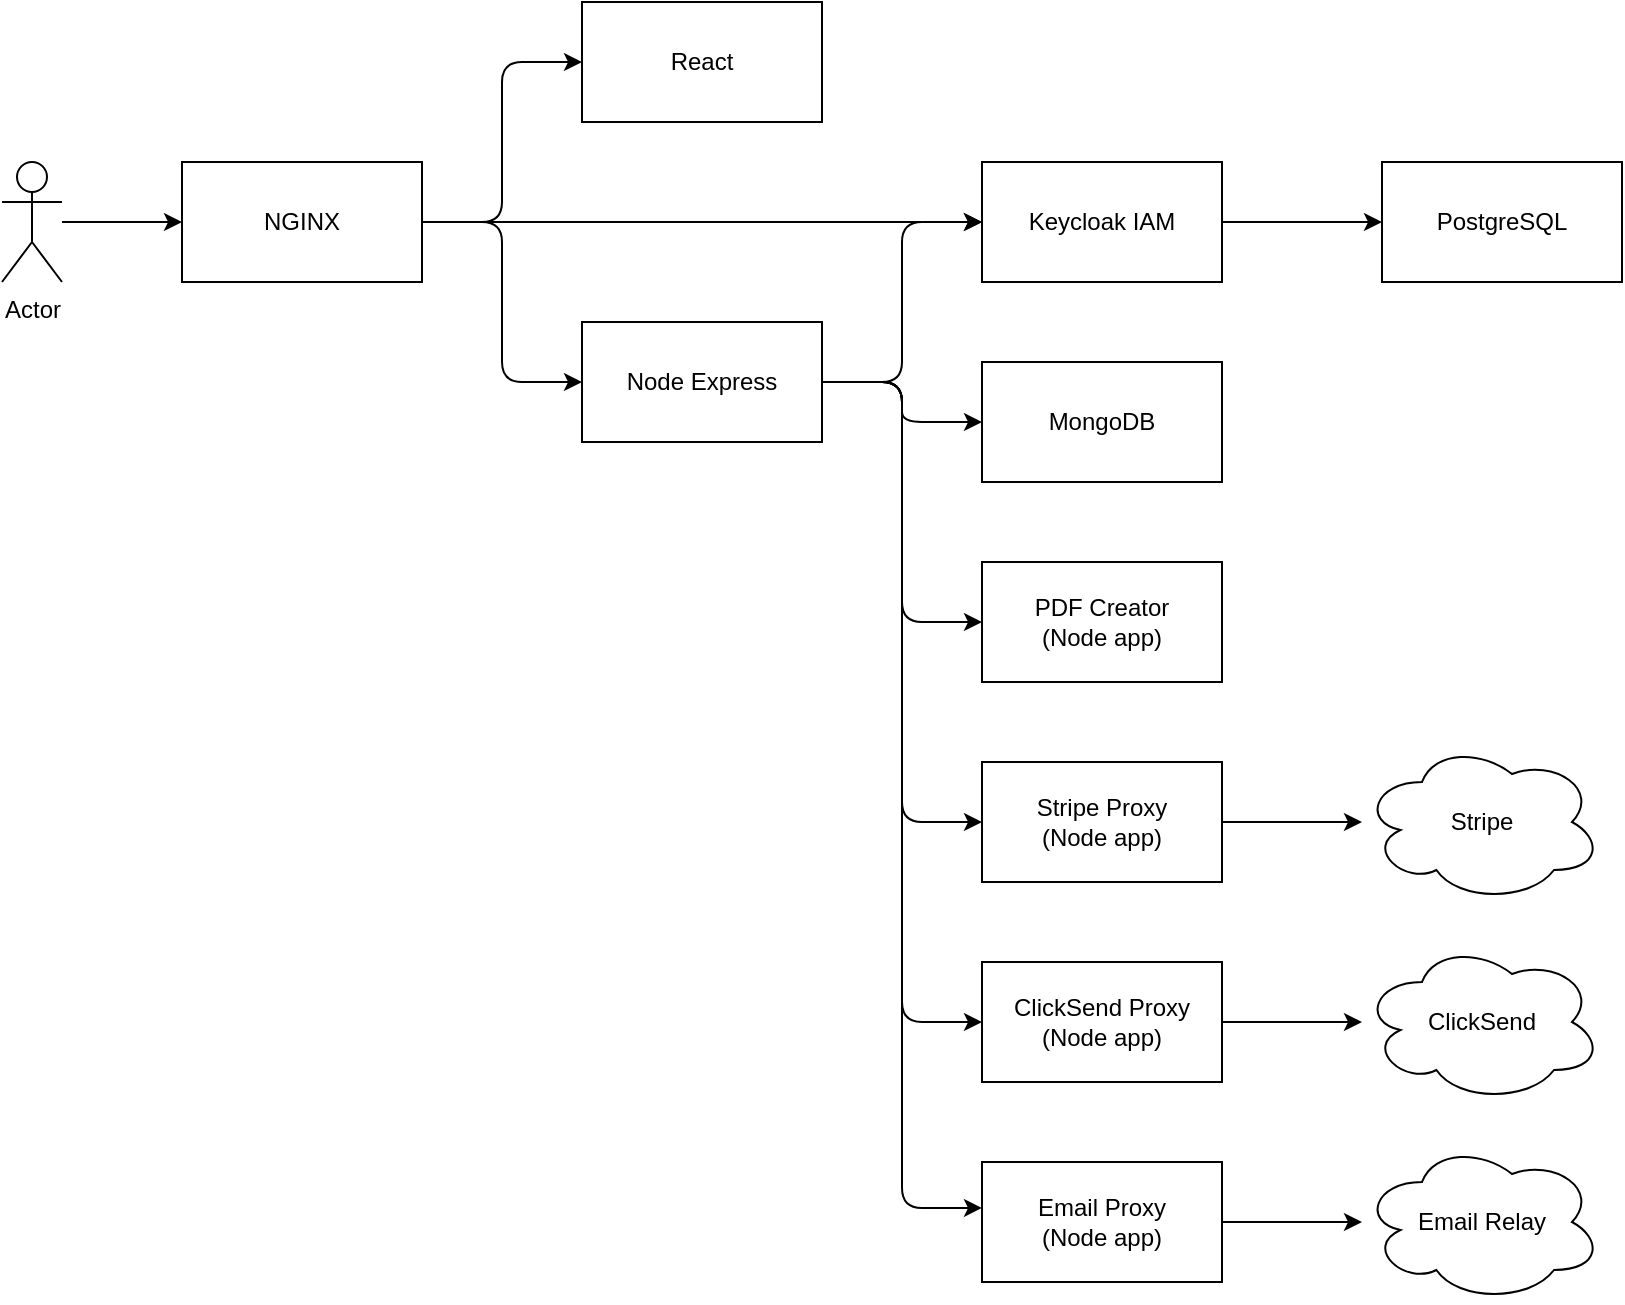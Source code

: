 <mxfile version="24.2.5" type="device">
  <diagram name="Page-1" id="9TUWox8wP2BCnJdz0Go5">
    <mxGraphModel dx="1139" dy="1035" grid="1" gridSize="10" guides="1" tooltips="1" connect="1" arrows="1" fold="1" page="1" pageScale="1" pageWidth="1169" pageHeight="827" math="0" shadow="0">
      <root>
        <mxCell id="0" />
        <mxCell id="1" parent="0" />
        <mxCell id="Jr5o7yBcgAtu_KKmlK3W-17" style="edgeStyle=orthogonalEdgeStyle;rounded=1;orthogonalLoop=1;jettySize=auto;html=1;exitX=1;exitY=0.5;exitDx=0;exitDy=0;entryX=0;entryY=0.5;entryDx=0;entryDy=0;curved=0;" parent="1" source="Jr5o7yBcgAtu_KKmlK3W-1" target="Jr5o7yBcgAtu_KKmlK3W-2" edge="1">
          <mxGeometry relative="1" as="geometry" />
        </mxCell>
        <mxCell id="Jr5o7yBcgAtu_KKmlK3W-18" style="edgeStyle=orthogonalEdgeStyle;rounded=1;orthogonalLoop=1;jettySize=auto;html=1;exitX=1;exitY=0.5;exitDx=0;exitDy=0;entryX=0;entryY=0.5;entryDx=0;entryDy=0;curved=0;" parent="1" source="Jr5o7yBcgAtu_KKmlK3W-1" target="Jr5o7yBcgAtu_KKmlK3W-3" edge="1">
          <mxGeometry relative="1" as="geometry" />
        </mxCell>
        <mxCell id="Jr5o7yBcgAtu_KKmlK3W-21" style="edgeStyle=orthogonalEdgeStyle;rounded=1;orthogonalLoop=1;jettySize=auto;html=1;entryX=0;entryY=0.5;entryDx=0;entryDy=0;curved=0;" parent="1" source="Jr5o7yBcgAtu_KKmlK3W-1" target="Jr5o7yBcgAtu_KKmlK3W-6" edge="1">
          <mxGeometry relative="1" as="geometry" />
        </mxCell>
        <mxCell id="Jr5o7yBcgAtu_KKmlK3W-1" value="NGINX" style="rounded=0;whiteSpace=wrap;html=1;" parent="1" vertex="1">
          <mxGeometry x="160" y="120" width="120" height="60" as="geometry" />
        </mxCell>
        <mxCell id="Jr5o7yBcgAtu_KKmlK3W-2" value="React" style="rounded=0;whiteSpace=wrap;html=1;" parent="1" vertex="1">
          <mxGeometry x="360" y="40" width="120" height="60" as="geometry" />
        </mxCell>
        <mxCell id="Jr5o7yBcgAtu_KKmlK3W-12" value="" style="edgeStyle=orthogonalEdgeStyle;rounded=1;orthogonalLoop=1;jettySize=auto;html=1;entryX=0;entryY=0.5;entryDx=0;entryDy=0;curved=0;" parent="1" source="Jr5o7yBcgAtu_KKmlK3W-3" target="Jr5o7yBcgAtu_KKmlK3W-6" edge="1">
          <mxGeometry relative="1" as="geometry" />
        </mxCell>
        <mxCell id="Jr5o7yBcgAtu_KKmlK3W-13" style="edgeStyle=orthogonalEdgeStyle;rounded=1;orthogonalLoop=1;jettySize=auto;html=1;exitX=1;exitY=0.5;exitDx=0;exitDy=0;entryX=0;entryY=0.5;entryDx=0;entryDy=0;curved=0;" parent="1" source="Jr5o7yBcgAtu_KKmlK3W-3" target="Jr5o7yBcgAtu_KKmlK3W-10" edge="1">
          <mxGeometry relative="1" as="geometry" />
        </mxCell>
        <mxCell id="Jr5o7yBcgAtu_KKmlK3W-14" style="edgeStyle=orthogonalEdgeStyle;rounded=1;orthogonalLoop=1;jettySize=auto;html=1;exitX=1;exitY=0.5;exitDx=0;exitDy=0;entryX=0;entryY=0.5;entryDx=0;entryDy=0;curved=0;" parent="1" source="Jr5o7yBcgAtu_KKmlK3W-3" target="Jr5o7yBcgAtu_KKmlK3W-7" edge="1">
          <mxGeometry relative="1" as="geometry" />
        </mxCell>
        <mxCell id="Jr5o7yBcgAtu_KKmlK3W-15" style="edgeStyle=orthogonalEdgeStyle;rounded=1;orthogonalLoop=1;jettySize=auto;html=1;exitX=1;exitY=0.5;exitDx=0;exitDy=0;entryX=0;entryY=0.5;entryDx=0;entryDy=0;curved=0;" parent="1" source="Jr5o7yBcgAtu_KKmlK3W-3" target="Jr5o7yBcgAtu_KKmlK3W-5" edge="1">
          <mxGeometry relative="1" as="geometry" />
        </mxCell>
        <mxCell id="Jr5o7yBcgAtu_KKmlK3W-16" style="edgeStyle=orthogonalEdgeStyle;rounded=1;orthogonalLoop=1;jettySize=auto;html=1;exitX=1;exitY=0.5;exitDx=0;exitDy=0;entryX=0;entryY=0.5;entryDx=0;entryDy=0;curved=0;" parent="1" source="Jr5o7yBcgAtu_KKmlK3W-3" target="Jr5o7yBcgAtu_KKmlK3W-8" edge="1">
          <mxGeometry relative="1" as="geometry" />
        </mxCell>
        <mxCell id="Jr5o7yBcgAtu_KKmlK3W-3" value="Node Express" style="rounded=0;whiteSpace=wrap;html=1;" parent="1" vertex="1">
          <mxGeometry x="360" y="200" width="120" height="60" as="geometry" />
        </mxCell>
        <mxCell id="Jr5o7yBcgAtu_KKmlK3W-20" value="" style="edgeStyle=orthogonalEdgeStyle;rounded=1;orthogonalLoop=1;jettySize=auto;html=1;curved=0;" parent="1" source="Jr5o7yBcgAtu_KKmlK3W-4" target="Jr5o7yBcgAtu_KKmlK3W-1" edge="1">
          <mxGeometry relative="1" as="geometry" />
        </mxCell>
        <mxCell id="Jr5o7yBcgAtu_KKmlK3W-4" value="Actor" style="shape=umlActor;verticalLabelPosition=bottom;verticalAlign=top;html=1;outlineConnect=0;" parent="1" vertex="1">
          <mxGeometry x="70" y="120" width="30" height="60" as="geometry" />
        </mxCell>
        <mxCell id="vwneNfHEDLT8lpPZauO1-4" value="" style="edgeStyle=orthogonalEdgeStyle;rounded=0;orthogonalLoop=1;jettySize=auto;html=1;" edge="1" parent="1" source="Jr5o7yBcgAtu_KKmlK3W-5" target="vwneNfHEDLT8lpPZauO1-3">
          <mxGeometry relative="1" as="geometry" />
        </mxCell>
        <mxCell id="Jr5o7yBcgAtu_KKmlK3W-5" value="Stripe Proxy&lt;br&gt;&lt;div&gt;(Node app)&lt;/div&gt;" style="rounded=0;whiteSpace=wrap;html=1;" parent="1" vertex="1">
          <mxGeometry x="560" y="420" width="120" height="60" as="geometry" />
        </mxCell>
        <mxCell id="Jr5o7yBcgAtu_KKmlK3W-11" value="" style="edgeStyle=orthogonalEdgeStyle;rounded=1;orthogonalLoop=1;jettySize=auto;html=1;curved=0;" parent="1" source="Jr5o7yBcgAtu_KKmlK3W-6" target="Jr5o7yBcgAtu_KKmlK3W-9" edge="1">
          <mxGeometry relative="1" as="geometry" />
        </mxCell>
        <mxCell id="Jr5o7yBcgAtu_KKmlK3W-6" value="Keycloak IAM" style="rounded=0;whiteSpace=wrap;html=1;" parent="1" vertex="1">
          <mxGeometry x="560" y="120" width="120" height="60" as="geometry" />
        </mxCell>
        <mxCell id="Jr5o7yBcgAtu_KKmlK3W-7" value="PDF Creator&lt;div&gt;(Node app)&lt;/div&gt;" style="rounded=0;whiteSpace=wrap;html=1;" parent="1" vertex="1">
          <mxGeometry x="560" y="320" width="120" height="60" as="geometry" />
        </mxCell>
        <mxCell id="vwneNfHEDLT8lpPZauO1-5" value="" style="edgeStyle=orthogonalEdgeStyle;rounded=0;orthogonalLoop=1;jettySize=auto;html=1;" edge="1" parent="1" source="Jr5o7yBcgAtu_KKmlK3W-8" target="vwneNfHEDLT8lpPZauO1-2">
          <mxGeometry relative="1" as="geometry" />
        </mxCell>
        <mxCell id="Jr5o7yBcgAtu_KKmlK3W-8" value="ClickSend Proxy&lt;div&gt;(Node app)&lt;/div&gt;" style="rounded=0;whiteSpace=wrap;html=1;" parent="1" vertex="1">
          <mxGeometry x="560" y="520" width="120" height="60" as="geometry" />
        </mxCell>
        <mxCell id="Jr5o7yBcgAtu_KKmlK3W-9" value="PostgreSQL" style="rounded=0;whiteSpace=wrap;html=1;" parent="1" vertex="1">
          <mxGeometry x="760" y="120" width="120" height="60" as="geometry" />
        </mxCell>
        <mxCell id="Jr5o7yBcgAtu_KKmlK3W-10" value="MongoDB" style="rounded=0;whiteSpace=wrap;html=1;" parent="1" vertex="1">
          <mxGeometry x="560" y="220" width="120" height="60" as="geometry" />
        </mxCell>
        <mxCell id="vwneNfHEDLT8lpPZauO1-6" value="" style="edgeStyle=orthogonalEdgeStyle;rounded=0;orthogonalLoop=1;jettySize=auto;html=1;" edge="1" parent="1" source="Jr5o7yBcgAtu_KKmlK3W-22" target="vwneNfHEDLT8lpPZauO1-1">
          <mxGeometry relative="1" as="geometry" />
        </mxCell>
        <mxCell id="Jr5o7yBcgAtu_KKmlK3W-22" value="Email Proxy&lt;div&gt;(Node app)&lt;/div&gt;" style="rounded=0;whiteSpace=wrap;html=1;" parent="1" vertex="1">
          <mxGeometry x="560" y="620" width="120" height="60" as="geometry" />
        </mxCell>
        <mxCell id="Jr5o7yBcgAtu_KKmlK3W-23" style="edgeStyle=orthogonalEdgeStyle;rounded=1;orthogonalLoop=1;jettySize=auto;html=1;exitX=1;exitY=0.5;exitDx=0;exitDy=0;entryX=0;entryY=0.383;entryDx=0;entryDy=0;entryPerimeter=0;curved=0;" parent="1" source="Jr5o7yBcgAtu_KKmlK3W-3" target="Jr5o7yBcgAtu_KKmlK3W-22" edge="1">
          <mxGeometry relative="1" as="geometry" />
        </mxCell>
        <mxCell id="vwneNfHEDLT8lpPZauO1-1" value="Email Relay" style="ellipse;shape=cloud;whiteSpace=wrap;html=1;" vertex="1" parent="1">
          <mxGeometry x="750" y="610" width="120" height="80" as="geometry" />
        </mxCell>
        <mxCell id="vwneNfHEDLT8lpPZauO1-2" value="ClickSend" style="ellipse;shape=cloud;whiteSpace=wrap;html=1;" vertex="1" parent="1">
          <mxGeometry x="750" y="510" width="120" height="80" as="geometry" />
        </mxCell>
        <mxCell id="vwneNfHEDLT8lpPZauO1-3" value="Stripe" style="ellipse;shape=cloud;whiteSpace=wrap;html=1;" vertex="1" parent="1">
          <mxGeometry x="750" y="410" width="120" height="80" as="geometry" />
        </mxCell>
      </root>
    </mxGraphModel>
  </diagram>
</mxfile>
